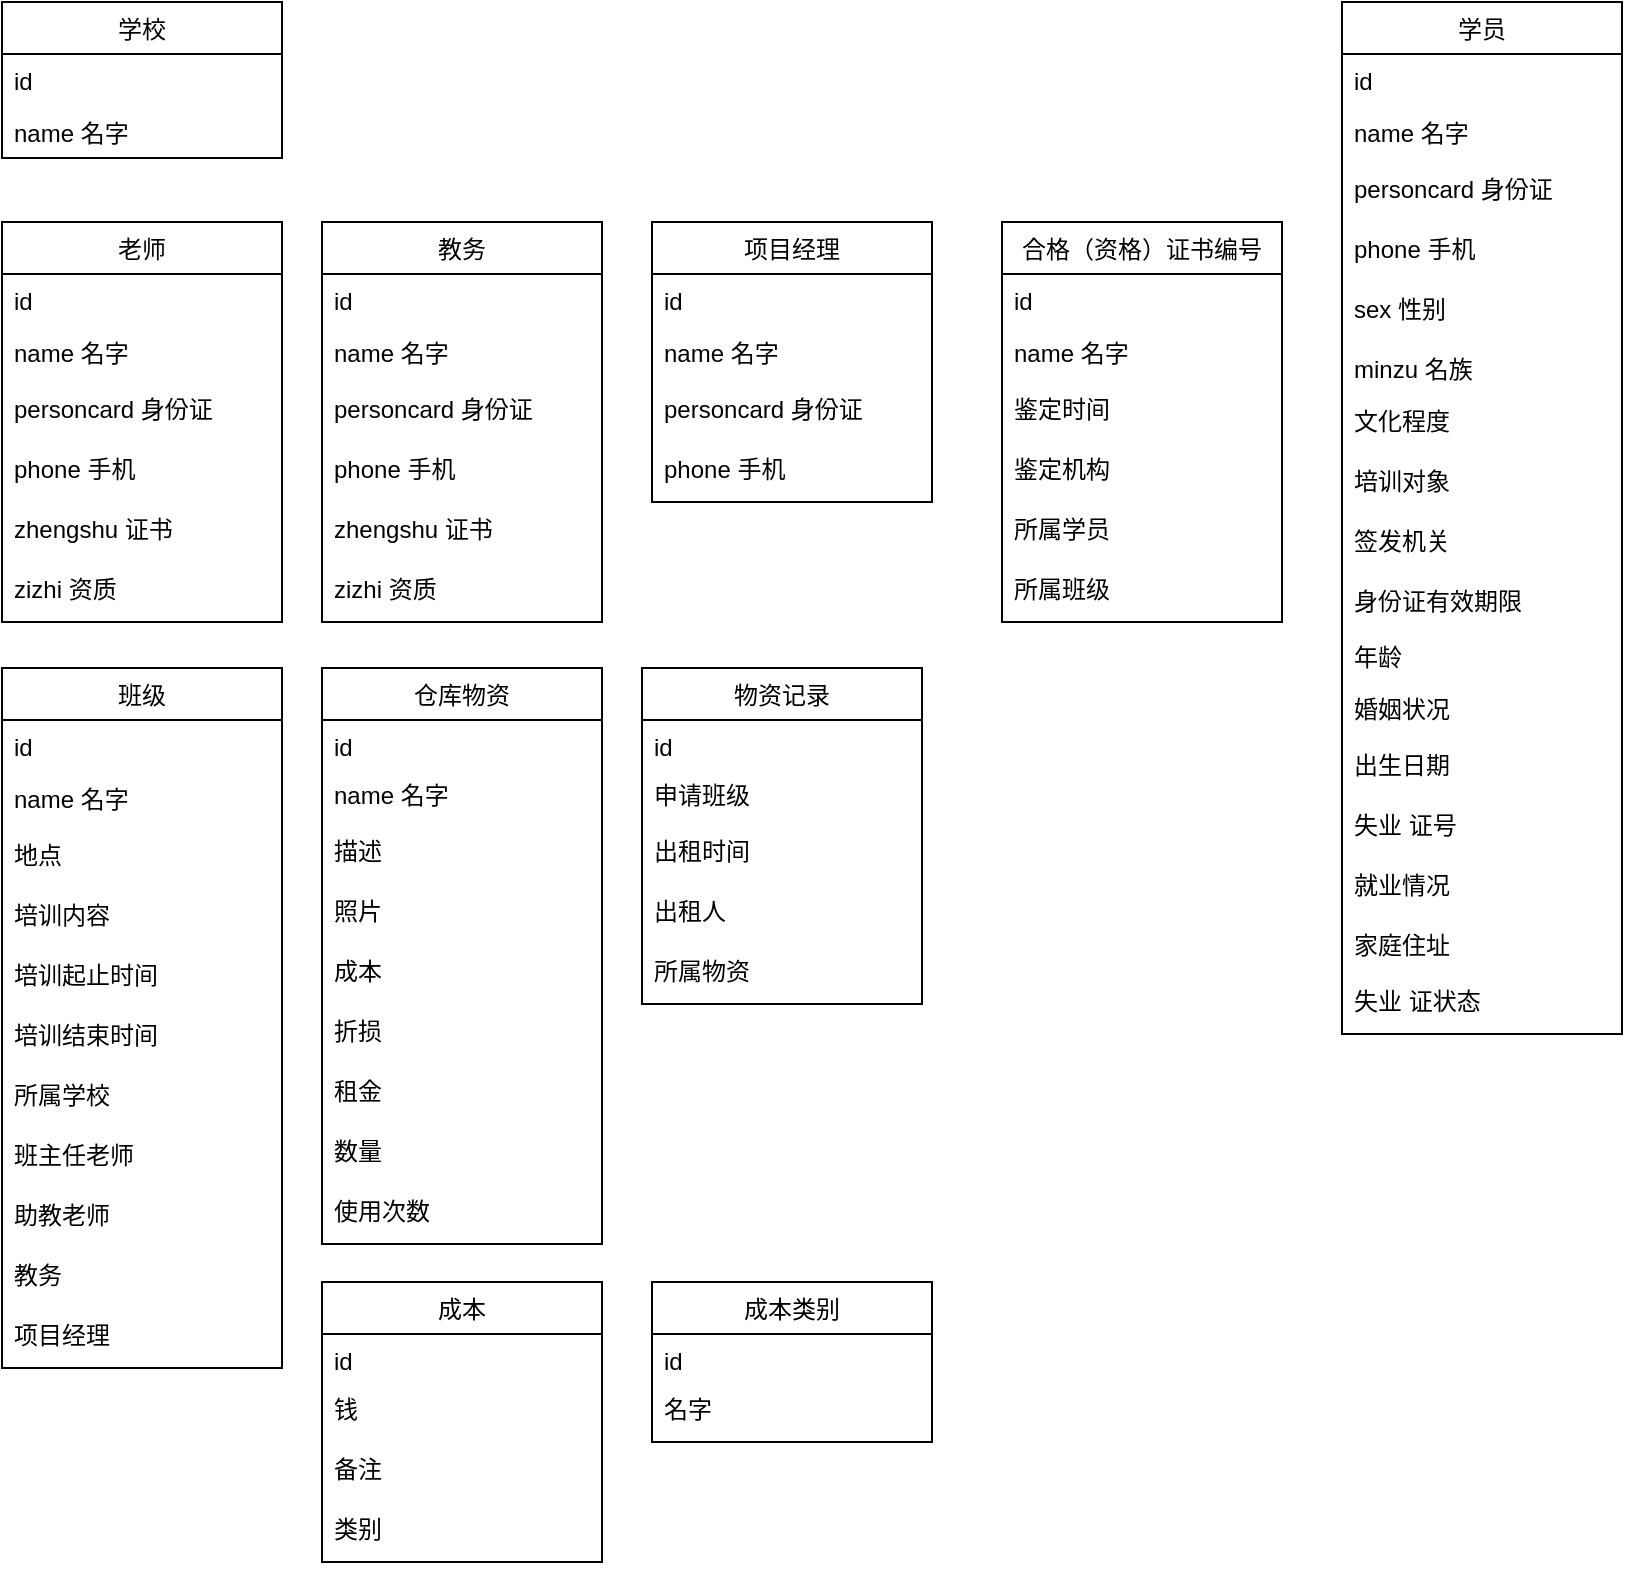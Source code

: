 <mxfile version="12.3.6" type="github" pages="1">
  <diagram name="Page-1" id="c4acf3e9-155e-7222-9cf6-157b1a14988f">
    <mxGraphModel dx="1310" dy="672" grid="1" gridSize="10" guides="1" tooltips="1" connect="1" arrows="1" fold="1" page="1" pageScale="1" pageWidth="850" pageHeight="1100" background="#ffffff" math="0" shadow="0">
      <root>
        <mxCell id="0"/>
        <mxCell id="1" parent="0"/>
        <object label="学校" placeholders="1" id="DCEjESgWWxDY3fDXi7-q-1">
          <mxCell style="swimlane;fontStyle=0;childLayout=stackLayout;horizontal=1;startSize=26;fillColor=none;horizontalStack=0;resizeParent=1;resizeParentMax=0;resizeLast=0;collapsible=1;marginBottom=0;" vertex="1" parent="1">
            <mxGeometry x="30" y="20" width="140" height="78" as="geometry"/>
          </mxCell>
        </object>
        <mxCell id="DCEjESgWWxDY3fDXi7-q-2" value="id&#xa;" style="text;strokeColor=none;fillColor=none;align=left;verticalAlign=top;spacingLeft=4;spacingRight=4;overflow=hidden;rotatable=0;points=[[0,0.5],[1,0.5]];portConstraint=eastwest;" vertex="1" parent="DCEjESgWWxDY3fDXi7-q-1">
          <mxGeometry y="26" width="140" height="26" as="geometry"/>
        </mxCell>
        <mxCell id="DCEjESgWWxDY3fDXi7-q-3" value="name 名字" style="text;strokeColor=none;fillColor=none;align=left;verticalAlign=top;spacingLeft=4;spacingRight=4;overflow=hidden;rotatable=0;points=[[0,0.5],[1,0.5]];portConstraint=eastwest;" vertex="1" parent="DCEjESgWWxDY3fDXi7-q-1">
          <mxGeometry y="52" width="140" height="26" as="geometry"/>
        </mxCell>
        <mxCell id="DCEjESgWWxDY3fDXi7-q-9" value="老师" style="swimlane;fontStyle=0;childLayout=stackLayout;horizontal=1;startSize=26;fillColor=none;horizontalStack=0;resizeParent=1;resizeParentMax=0;resizeLast=0;collapsible=1;marginBottom=0;" vertex="1" parent="1">
          <mxGeometry x="30" y="130" width="140" height="200" as="geometry"/>
        </mxCell>
        <mxCell id="DCEjESgWWxDY3fDXi7-q-10" value="id" style="text;strokeColor=none;fillColor=none;align=left;verticalAlign=top;spacingLeft=4;spacingRight=4;overflow=hidden;rotatable=0;points=[[0,0.5],[1,0.5]];portConstraint=eastwest;" vertex="1" parent="DCEjESgWWxDY3fDXi7-q-9">
          <mxGeometry y="26" width="140" height="26" as="geometry"/>
        </mxCell>
        <mxCell id="DCEjESgWWxDY3fDXi7-q-11" value="name 名字" style="text;strokeColor=none;fillColor=none;align=left;verticalAlign=top;spacingLeft=4;spacingRight=4;overflow=hidden;rotatable=0;points=[[0,0.5],[1,0.5]];portConstraint=eastwest;" vertex="1" parent="DCEjESgWWxDY3fDXi7-q-9">
          <mxGeometry y="52" width="140" height="28" as="geometry"/>
        </mxCell>
        <mxCell id="DCEjESgWWxDY3fDXi7-q-12" value="personcard 身份证" style="text;strokeColor=none;fillColor=none;align=left;verticalAlign=top;spacingLeft=4;spacingRight=4;overflow=hidden;rotatable=0;points=[[0,0.5],[1,0.5]];portConstraint=eastwest;" vertex="1" parent="DCEjESgWWxDY3fDXi7-q-9">
          <mxGeometry y="80" width="140" height="30" as="geometry"/>
        </mxCell>
        <mxCell id="DCEjESgWWxDY3fDXi7-q-15" value="phone 手机" style="text;strokeColor=none;fillColor=none;align=left;verticalAlign=top;spacingLeft=4;spacingRight=4;overflow=hidden;rotatable=0;points=[[0,0.5],[1,0.5]];portConstraint=eastwest;" vertex="1" parent="DCEjESgWWxDY3fDXi7-q-9">
          <mxGeometry y="110" width="140" height="30" as="geometry"/>
        </mxCell>
        <mxCell id="DCEjESgWWxDY3fDXi7-q-17" value="zhengshu 证书" style="text;strokeColor=none;fillColor=none;align=left;verticalAlign=top;spacingLeft=4;spacingRight=4;overflow=hidden;rotatable=0;points=[[0,0.5],[1,0.5]];portConstraint=eastwest;" vertex="1" parent="DCEjESgWWxDY3fDXi7-q-9">
          <mxGeometry y="140" width="140" height="30" as="geometry"/>
        </mxCell>
        <mxCell id="DCEjESgWWxDY3fDXi7-q-16" value="zizhi 资质" style="text;strokeColor=none;fillColor=none;align=left;verticalAlign=top;spacingLeft=4;spacingRight=4;overflow=hidden;rotatable=0;points=[[0,0.5],[1,0.5]];portConstraint=eastwest;" vertex="1" parent="DCEjESgWWxDY3fDXi7-q-9">
          <mxGeometry y="170" width="140" height="30" as="geometry"/>
        </mxCell>
        <mxCell id="DCEjESgWWxDY3fDXi7-q-18" value="教务" style="swimlane;fontStyle=0;childLayout=stackLayout;horizontal=1;startSize=26;fillColor=none;horizontalStack=0;resizeParent=1;resizeParentMax=0;resizeLast=0;collapsible=1;marginBottom=0;" vertex="1" parent="1">
          <mxGeometry x="190" y="130" width="140" height="200" as="geometry"/>
        </mxCell>
        <mxCell id="DCEjESgWWxDY3fDXi7-q-19" value="id" style="text;strokeColor=none;fillColor=none;align=left;verticalAlign=top;spacingLeft=4;spacingRight=4;overflow=hidden;rotatable=0;points=[[0,0.5],[1,0.5]];portConstraint=eastwest;" vertex="1" parent="DCEjESgWWxDY3fDXi7-q-18">
          <mxGeometry y="26" width="140" height="26" as="geometry"/>
        </mxCell>
        <mxCell id="DCEjESgWWxDY3fDXi7-q-20" value="name 名字" style="text;strokeColor=none;fillColor=none;align=left;verticalAlign=top;spacingLeft=4;spacingRight=4;overflow=hidden;rotatable=0;points=[[0,0.5],[1,0.5]];portConstraint=eastwest;" vertex="1" parent="DCEjESgWWxDY3fDXi7-q-18">
          <mxGeometry y="52" width="140" height="28" as="geometry"/>
        </mxCell>
        <mxCell id="DCEjESgWWxDY3fDXi7-q-21" value="personcard 身份证" style="text;strokeColor=none;fillColor=none;align=left;verticalAlign=top;spacingLeft=4;spacingRight=4;overflow=hidden;rotatable=0;points=[[0,0.5],[1,0.5]];portConstraint=eastwest;" vertex="1" parent="DCEjESgWWxDY3fDXi7-q-18">
          <mxGeometry y="80" width="140" height="30" as="geometry"/>
        </mxCell>
        <mxCell id="DCEjESgWWxDY3fDXi7-q-22" value="phone 手机" style="text;strokeColor=none;fillColor=none;align=left;verticalAlign=top;spacingLeft=4;spacingRight=4;overflow=hidden;rotatable=0;points=[[0,0.5],[1,0.5]];portConstraint=eastwest;" vertex="1" parent="DCEjESgWWxDY3fDXi7-q-18">
          <mxGeometry y="110" width="140" height="30" as="geometry"/>
        </mxCell>
        <mxCell id="DCEjESgWWxDY3fDXi7-q-23" value="zhengshu 证书" style="text;strokeColor=none;fillColor=none;align=left;verticalAlign=top;spacingLeft=4;spacingRight=4;overflow=hidden;rotatable=0;points=[[0,0.5],[1,0.5]];portConstraint=eastwest;" vertex="1" parent="DCEjESgWWxDY3fDXi7-q-18">
          <mxGeometry y="140" width="140" height="30" as="geometry"/>
        </mxCell>
        <mxCell id="DCEjESgWWxDY3fDXi7-q-24" value="zizhi 资质" style="text;strokeColor=none;fillColor=none;align=left;verticalAlign=top;spacingLeft=4;spacingRight=4;overflow=hidden;rotatable=0;points=[[0,0.5],[1,0.5]];portConstraint=eastwest;" vertex="1" parent="DCEjESgWWxDY3fDXi7-q-18">
          <mxGeometry y="170" width="140" height="30" as="geometry"/>
        </mxCell>
        <mxCell id="DCEjESgWWxDY3fDXi7-q-25" value="学员" style="swimlane;fontStyle=0;childLayout=stackLayout;horizontal=1;startSize=26;fillColor=none;horizontalStack=0;resizeParent=1;resizeParentMax=0;resizeLast=0;collapsible=1;marginBottom=0;" vertex="1" parent="1">
          <mxGeometry x="700" y="20" width="140" height="516" as="geometry"/>
        </mxCell>
        <mxCell id="DCEjESgWWxDY3fDXi7-q-26" value="id" style="text;strokeColor=none;fillColor=none;align=left;verticalAlign=top;spacingLeft=4;spacingRight=4;overflow=hidden;rotatable=0;points=[[0,0.5],[1,0.5]];portConstraint=eastwest;" vertex="1" parent="DCEjESgWWxDY3fDXi7-q-25">
          <mxGeometry y="26" width="140" height="26" as="geometry"/>
        </mxCell>
        <mxCell id="DCEjESgWWxDY3fDXi7-q-38" value="name 名字" style="text;strokeColor=none;fillColor=none;align=left;verticalAlign=top;spacingLeft=4;spacingRight=4;overflow=hidden;rotatable=0;points=[[0,0.5],[1,0.5]];portConstraint=eastwest;" vertex="1" parent="DCEjESgWWxDY3fDXi7-q-25">
          <mxGeometry y="52" width="140" height="28" as="geometry"/>
        </mxCell>
        <mxCell id="DCEjESgWWxDY3fDXi7-q-40" value="personcard 身份证" style="text;strokeColor=none;fillColor=none;align=left;verticalAlign=top;spacingLeft=4;spacingRight=4;overflow=hidden;rotatable=0;points=[[0,0.5],[1,0.5]];portConstraint=eastwest;" vertex="1" parent="DCEjESgWWxDY3fDXi7-q-25">
          <mxGeometry y="80" width="140" height="30" as="geometry"/>
        </mxCell>
        <mxCell id="DCEjESgWWxDY3fDXi7-q-35" value="phone 手机" style="text;strokeColor=none;fillColor=none;align=left;verticalAlign=top;spacingLeft=4;spacingRight=4;overflow=hidden;rotatable=0;points=[[0,0.5],[1,0.5]];portConstraint=eastwest;" vertex="1" parent="DCEjESgWWxDY3fDXi7-q-25">
          <mxGeometry y="110" width="140" height="30" as="geometry"/>
        </mxCell>
        <mxCell id="DCEjESgWWxDY3fDXi7-q-41" value="sex 性别" style="text;strokeColor=none;fillColor=none;align=left;verticalAlign=top;spacingLeft=4;spacingRight=4;overflow=hidden;rotatable=0;points=[[0,0.5],[1,0.5]];portConstraint=eastwest;" vertex="1" parent="DCEjESgWWxDY3fDXi7-q-25">
          <mxGeometry y="140" width="140" height="30" as="geometry"/>
        </mxCell>
        <mxCell id="DCEjESgWWxDY3fDXi7-q-39" value="minzu 名族" style="text;strokeColor=none;fillColor=none;align=left;verticalAlign=top;spacingLeft=4;spacingRight=4;overflow=hidden;rotatable=0;points=[[0,0.5],[1,0.5]];portConstraint=eastwest;" vertex="1" parent="DCEjESgWWxDY3fDXi7-q-25">
          <mxGeometry y="170" width="140" height="26" as="geometry"/>
        </mxCell>
        <mxCell id="DCEjESgWWxDY3fDXi7-q-37" value="文化程度" style="text;strokeColor=none;fillColor=none;align=left;verticalAlign=top;spacingLeft=4;spacingRight=4;overflow=hidden;rotatable=0;points=[[0,0.5],[1,0.5]];portConstraint=eastwest;" vertex="1" parent="DCEjESgWWxDY3fDXi7-q-25">
          <mxGeometry y="196" width="140" height="30" as="geometry"/>
        </mxCell>
        <mxCell id="DCEjESgWWxDY3fDXi7-q-36" value="培训对象" style="text;strokeColor=none;fillColor=none;align=left;verticalAlign=top;spacingLeft=4;spacingRight=4;overflow=hidden;rotatable=0;points=[[0,0.5],[1,0.5]];portConstraint=eastwest;" vertex="1" parent="DCEjESgWWxDY3fDXi7-q-25">
          <mxGeometry y="226" width="140" height="30" as="geometry"/>
        </mxCell>
        <mxCell id="DCEjESgWWxDY3fDXi7-q-34" value="签发机关" style="text;strokeColor=none;fillColor=none;align=left;verticalAlign=top;spacingLeft=4;spacingRight=4;overflow=hidden;rotatable=0;points=[[0,0.5],[1,0.5]];portConstraint=eastwest;" vertex="1" parent="DCEjESgWWxDY3fDXi7-q-25">
          <mxGeometry y="256" width="140" height="30" as="geometry"/>
        </mxCell>
        <mxCell id="DCEjESgWWxDY3fDXi7-q-33" value="身份证有效期限" style="text;strokeColor=none;fillColor=none;align=left;verticalAlign=top;spacingLeft=4;spacingRight=4;overflow=hidden;rotatable=0;points=[[0,0.5],[1,0.5]];portConstraint=eastwest;" vertex="1" parent="DCEjESgWWxDY3fDXi7-q-25">
          <mxGeometry y="286" width="140" height="28" as="geometry"/>
        </mxCell>
        <mxCell id="DCEjESgWWxDY3fDXi7-q-32" value="年龄" style="text;strokeColor=none;fillColor=none;align=left;verticalAlign=top;spacingLeft=4;spacingRight=4;overflow=hidden;rotatable=0;points=[[0,0.5],[1,0.5]];portConstraint=eastwest;" vertex="1" parent="DCEjESgWWxDY3fDXi7-q-25">
          <mxGeometry y="314" width="140" height="26" as="geometry"/>
        </mxCell>
        <mxCell id="DCEjESgWWxDY3fDXi7-q-27" value="婚姻状况" style="text;strokeColor=none;fillColor=none;align=left;verticalAlign=top;spacingLeft=4;spacingRight=4;overflow=hidden;rotatable=0;points=[[0,0.5],[1,0.5]];portConstraint=eastwest;" vertex="1" parent="DCEjESgWWxDY3fDXi7-q-25">
          <mxGeometry y="340" width="140" height="28" as="geometry"/>
        </mxCell>
        <mxCell id="DCEjESgWWxDY3fDXi7-q-28" value="出生日期" style="text;strokeColor=none;fillColor=none;align=left;verticalAlign=top;spacingLeft=4;spacingRight=4;overflow=hidden;rotatable=0;points=[[0,0.5],[1,0.5]];portConstraint=eastwest;" vertex="1" parent="DCEjESgWWxDY3fDXi7-q-25">
          <mxGeometry y="368" width="140" height="30" as="geometry"/>
        </mxCell>
        <mxCell id="DCEjESgWWxDY3fDXi7-q-44" value="失业 证号" style="text;strokeColor=none;fillColor=none;align=left;verticalAlign=top;spacingLeft=4;spacingRight=4;overflow=hidden;rotatable=0;points=[[0,0.5],[1,0.5]];portConstraint=eastwest;" vertex="1" parent="DCEjESgWWxDY3fDXi7-q-25">
          <mxGeometry y="398" width="140" height="30" as="geometry"/>
        </mxCell>
        <mxCell id="DCEjESgWWxDY3fDXi7-q-43" value="就业情况" style="text;strokeColor=none;fillColor=none;align=left;verticalAlign=top;spacingLeft=4;spacingRight=4;overflow=hidden;rotatable=0;points=[[0,0.5],[1,0.5]];portConstraint=eastwest;" vertex="1" parent="DCEjESgWWxDY3fDXi7-q-25">
          <mxGeometry y="428" width="140" height="30" as="geometry"/>
        </mxCell>
        <mxCell id="DCEjESgWWxDY3fDXi7-q-42" value="家庭住址" style="text;strokeColor=none;fillColor=none;align=left;verticalAlign=top;spacingLeft=4;spacingRight=4;overflow=hidden;rotatable=0;points=[[0,0.5],[1,0.5]];portConstraint=eastwest;" vertex="1" parent="DCEjESgWWxDY3fDXi7-q-25">
          <mxGeometry y="458" width="140" height="28" as="geometry"/>
        </mxCell>
        <mxCell id="DCEjESgWWxDY3fDXi7-q-29" value="失业 证状态&#xa;" style="text;strokeColor=none;fillColor=none;align=left;verticalAlign=top;spacingLeft=4;spacingRight=4;overflow=hidden;rotatable=0;points=[[0,0.5],[1,0.5]];portConstraint=eastwest;" vertex="1" parent="DCEjESgWWxDY3fDXi7-q-25">
          <mxGeometry y="486" width="140" height="30" as="geometry"/>
        </mxCell>
        <mxCell id="DCEjESgWWxDY3fDXi7-q-45" value="合格（资格）证书编号" style="swimlane;fontStyle=0;childLayout=stackLayout;horizontal=1;startSize=26;fillColor=none;horizontalStack=0;resizeParent=1;resizeParentMax=0;resizeLast=0;collapsible=1;marginBottom=0;" vertex="1" parent="1">
          <mxGeometry x="530" y="130" width="140" height="200" as="geometry"/>
        </mxCell>
        <mxCell id="DCEjESgWWxDY3fDXi7-q-46" value="id" style="text;strokeColor=none;fillColor=none;align=left;verticalAlign=top;spacingLeft=4;spacingRight=4;overflow=hidden;rotatable=0;points=[[0,0.5],[1,0.5]];portConstraint=eastwest;" vertex="1" parent="DCEjESgWWxDY3fDXi7-q-45">
          <mxGeometry y="26" width="140" height="26" as="geometry"/>
        </mxCell>
        <mxCell id="DCEjESgWWxDY3fDXi7-q-47" value="name 名字" style="text;strokeColor=none;fillColor=none;align=left;verticalAlign=top;spacingLeft=4;spacingRight=4;overflow=hidden;rotatable=0;points=[[0,0.5],[1,0.5]];portConstraint=eastwest;" vertex="1" parent="DCEjESgWWxDY3fDXi7-q-45">
          <mxGeometry y="52" width="140" height="28" as="geometry"/>
        </mxCell>
        <mxCell id="DCEjESgWWxDY3fDXi7-q-49" value="鉴定时间" style="text;strokeColor=none;fillColor=none;align=left;verticalAlign=top;spacingLeft=4;spacingRight=4;overflow=hidden;rotatable=0;points=[[0,0.5],[1,0.5]];portConstraint=eastwest;" vertex="1" parent="DCEjESgWWxDY3fDXi7-q-45">
          <mxGeometry y="80" width="140" height="30" as="geometry"/>
        </mxCell>
        <mxCell id="DCEjESgWWxDY3fDXi7-q-50" value="鉴定机构" style="text;strokeColor=none;fillColor=none;align=left;verticalAlign=top;spacingLeft=4;spacingRight=4;overflow=hidden;rotatable=0;points=[[0,0.5],[1,0.5]];portConstraint=eastwest;" vertex="1" parent="DCEjESgWWxDY3fDXi7-q-45">
          <mxGeometry y="110" width="140" height="30" as="geometry"/>
        </mxCell>
        <mxCell id="DCEjESgWWxDY3fDXi7-q-53" value="所属学员" style="text;strokeColor=none;fillColor=none;align=left;verticalAlign=top;spacingLeft=4;spacingRight=4;overflow=hidden;rotatable=0;points=[[0,0.5],[1,0.5]];portConstraint=eastwest;" vertex="1" parent="DCEjESgWWxDY3fDXi7-q-45">
          <mxGeometry y="140" width="140" height="30" as="geometry"/>
        </mxCell>
        <mxCell id="DCEjESgWWxDY3fDXi7-q-52" value="所属班级" style="text;strokeColor=none;fillColor=none;align=left;verticalAlign=top;spacingLeft=4;spacingRight=4;overflow=hidden;rotatable=0;points=[[0,0.5],[1,0.5]];portConstraint=eastwest;" vertex="1" parent="DCEjESgWWxDY3fDXi7-q-45">
          <mxGeometry y="170" width="140" height="30" as="geometry"/>
        </mxCell>
        <mxCell id="DCEjESgWWxDY3fDXi7-q-54" value="项目经理" style="swimlane;fontStyle=0;childLayout=stackLayout;horizontal=1;startSize=26;fillColor=none;horizontalStack=0;resizeParent=1;resizeParentMax=0;resizeLast=0;collapsible=1;marginBottom=0;" vertex="1" parent="1">
          <mxGeometry x="355" y="130" width="140" height="140" as="geometry"/>
        </mxCell>
        <mxCell id="DCEjESgWWxDY3fDXi7-q-55" value="id" style="text;strokeColor=none;fillColor=none;align=left;verticalAlign=top;spacingLeft=4;spacingRight=4;overflow=hidden;rotatable=0;points=[[0,0.5],[1,0.5]];portConstraint=eastwest;" vertex="1" parent="DCEjESgWWxDY3fDXi7-q-54">
          <mxGeometry y="26" width="140" height="26" as="geometry"/>
        </mxCell>
        <mxCell id="DCEjESgWWxDY3fDXi7-q-56" value="name 名字" style="text;strokeColor=none;fillColor=none;align=left;verticalAlign=top;spacingLeft=4;spacingRight=4;overflow=hidden;rotatable=0;points=[[0,0.5],[1,0.5]];portConstraint=eastwest;" vertex="1" parent="DCEjESgWWxDY3fDXi7-q-54">
          <mxGeometry y="52" width="140" height="28" as="geometry"/>
        </mxCell>
        <mxCell id="DCEjESgWWxDY3fDXi7-q-57" value="personcard 身份证" style="text;strokeColor=none;fillColor=none;align=left;verticalAlign=top;spacingLeft=4;spacingRight=4;overflow=hidden;rotatable=0;points=[[0,0.5],[1,0.5]];portConstraint=eastwest;" vertex="1" parent="DCEjESgWWxDY3fDXi7-q-54">
          <mxGeometry y="80" width="140" height="30" as="geometry"/>
        </mxCell>
        <mxCell id="DCEjESgWWxDY3fDXi7-q-58" value="phone 手机" style="text;strokeColor=none;fillColor=none;align=left;verticalAlign=top;spacingLeft=4;spacingRight=4;overflow=hidden;rotatable=0;points=[[0,0.5],[1,0.5]];portConstraint=eastwest;" vertex="1" parent="DCEjESgWWxDY3fDXi7-q-54">
          <mxGeometry y="110" width="140" height="30" as="geometry"/>
        </mxCell>
        <mxCell id="DCEjESgWWxDY3fDXi7-q-61" value="班级" style="swimlane;fontStyle=0;childLayout=stackLayout;horizontal=1;startSize=26;fillColor=none;horizontalStack=0;resizeParent=1;resizeParentMax=0;resizeLast=0;collapsible=1;marginBottom=0;" vertex="1" parent="1">
          <mxGeometry x="30" y="353" width="140" height="350" as="geometry"/>
        </mxCell>
        <mxCell id="DCEjESgWWxDY3fDXi7-q-62" value="id" style="text;strokeColor=none;fillColor=none;align=left;verticalAlign=top;spacingLeft=4;spacingRight=4;overflow=hidden;rotatable=0;points=[[0,0.5],[1,0.5]];portConstraint=eastwest;" vertex="1" parent="DCEjESgWWxDY3fDXi7-q-61">
          <mxGeometry y="26" width="140" height="26" as="geometry"/>
        </mxCell>
        <mxCell id="DCEjESgWWxDY3fDXi7-q-63" value="name 名字" style="text;strokeColor=none;fillColor=none;align=left;verticalAlign=top;spacingLeft=4;spacingRight=4;overflow=hidden;rotatable=0;points=[[0,0.5],[1,0.5]];portConstraint=eastwest;" vertex="1" parent="DCEjESgWWxDY3fDXi7-q-61">
          <mxGeometry y="52" width="140" height="28" as="geometry"/>
        </mxCell>
        <mxCell id="DCEjESgWWxDY3fDXi7-q-64" value="地点" style="text;strokeColor=none;fillColor=none;align=left;verticalAlign=top;spacingLeft=4;spacingRight=4;overflow=hidden;rotatable=0;points=[[0,0.5],[1,0.5]];portConstraint=eastwest;" vertex="1" parent="DCEjESgWWxDY3fDXi7-q-61">
          <mxGeometry y="80" width="140" height="30" as="geometry"/>
        </mxCell>
        <mxCell id="DCEjESgWWxDY3fDXi7-q-68" value="培训内容" style="text;strokeColor=none;fillColor=none;align=left;verticalAlign=top;spacingLeft=4;spacingRight=4;overflow=hidden;rotatable=0;points=[[0,0.5],[1,0.5]];portConstraint=eastwest;" vertex="1" parent="DCEjESgWWxDY3fDXi7-q-61">
          <mxGeometry y="110" width="140" height="30" as="geometry"/>
        </mxCell>
        <mxCell id="DCEjESgWWxDY3fDXi7-q-65" value="培训起止时间" style="text;strokeColor=none;fillColor=none;align=left;verticalAlign=top;spacingLeft=4;spacingRight=4;overflow=hidden;rotatable=0;points=[[0,0.5],[1,0.5]];portConstraint=eastwest;" vertex="1" parent="DCEjESgWWxDY3fDXi7-q-61">
          <mxGeometry y="140" width="140" height="30" as="geometry"/>
        </mxCell>
        <mxCell id="DCEjESgWWxDY3fDXi7-q-66" value="培训结束时间" style="text;strokeColor=none;fillColor=none;align=left;verticalAlign=top;spacingLeft=4;spacingRight=4;overflow=hidden;rotatable=0;points=[[0,0.5],[1,0.5]];portConstraint=eastwest;" vertex="1" parent="DCEjESgWWxDY3fDXi7-q-61">
          <mxGeometry y="170" width="140" height="30" as="geometry"/>
        </mxCell>
        <mxCell id="DCEjESgWWxDY3fDXi7-q-67" value="所属学校" style="text;strokeColor=none;fillColor=none;align=left;verticalAlign=top;spacingLeft=4;spacingRight=4;overflow=hidden;rotatable=0;points=[[0,0.5],[1,0.5]];portConstraint=eastwest;" vertex="1" parent="DCEjESgWWxDY3fDXi7-q-61">
          <mxGeometry y="200" width="140" height="30" as="geometry"/>
        </mxCell>
        <mxCell id="DCEjESgWWxDY3fDXi7-q-74" value="班主任老师" style="text;strokeColor=none;fillColor=none;align=left;verticalAlign=top;spacingLeft=4;spacingRight=4;overflow=hidden;rotatable=0;points=[[0,0.5],[1,0.5]];portConstraint=eastwest;" vertex="1" parent="DCEjESgWWxDY3fDXi7-q-61">
          <mxGeometry y="230" width="140" height="30" as="geometry"/>
        </mxCell>
        <mxCell id="DCEjESgWWxDY3fDXi7-q-73" value="助教老师" style="text;strokeColor=none;fillColor=none;align=left;verticalAlign=top;spacingLeft=4;spacingRight=4;overflow=hidden;rotatable=0;points=[[0,0.5],[1,0.5]];portConstraint=eastwest;" vertex="1" parent="DCEjESgWWxDY3fDXi7-q-61">
          <mxGeometry y="260" width="140" height="30" as="geometry"/>
        </mxCell>
        <mxCell id="DCEjESgWWxDY3fDXi7-q-72" value="教务" style="text;strokeColor=none;fillColor=none;align=left;verticalAlign=top;spacingLeft=4;spacingRight=4;overflow=hidden;rotatable=0;points=[[0,0.5],[1,0.5]];portConstraint=eastwest;" vertex="1" parent="DCEjESgWWxDY3fDXi7-q-61">
          <mxGeometry y="290" width="140" height="30" as="geometry"/>
        </mxCell>
        <mxCell id="DCEjESgWWxDY3fDXi7-q-71" value="项目经理" style="text;strokeColor=none;fillColor=none;align=left;verticalAlign=top;spacingLeft=4;spacingRight=4;overflow=hidden;rotatable=0;points=[[0,0.5],[1,0.5]];portConstraint=eastwest;" vertex="1" parent="DCEjESgWWxDY3fDXi7-q-61">
          <mxGeometry y="320" width="140" height="30" as="geometry"/>
        </mxCell>
        <mxCell id="DCEjESgWWxDY3fDXi7-q-75" value="仓库物资" style="swimlane;fontStyle=0;childLayout=stackLayout;horizontal=1;startSize=26;fillColor=none;horizontalStack=0;resizeParent=1;resizeParentMax=0;resizeLast=0;collapsible=1;marginBottom=0;" vertex="1" parent="1">
          <mxGeometry x="190" y="353" width="140" height="288" as="geometry"/>
        </mxCell>
        <mxCell id="DCEjESgWWxDY3fDXi7-q-76" value="id" style="text;strokeColor=none;fillColor=none;align=left;verticalAlign=top;spacingLeft=4;spacingRight=4;overflow=hidden;rotatable=0;points=[[0,0.5],[1,0.5]];portConstraint=eastwest;" vertex="1" parent="DCEjESgWWxDY3fDXi7-q-75">
          <mxGeometry y="26" width="140" height="24" as="geometry"/>
        </mxCell>
        <mxCell id="DCEjESgWWxDY3fDXi7-q-77" value="name 名字" style="text;strokeColor=none;fillColor=none;align=left;verticalAlign=top;spacingLeft=4;spacingRight=4;overflow=hidden;rotatable=0;points=[[0,0.5],[1,0.5]];portConstraint=eastwest;" vertex="1" parent="DCEjESgWWxDY3fDXi7-q-75">
          <mxGeometry y="50" width="140" height="28" as="geometry"/>
        </mxCell>
        <mxCell id="DCEjESgWWxDY3fDXi7-q-78" value="描述" style="text;strokeColor=none;fillColor=none;align=left;verticalAlign=top;spacingLeft=4;spacingRight=4;overflow=hidden;rotatable=0;points=[[0,0.5],[1,0.5]];portConstraint=eastwest;" vertex="1" parent="DCEjESgWWxDY3fDXi7-q-75">
          <mxGeometry y="78" width="140" height="30" as="geometry"/>
        </mxCell>
        <mxCell id="DCEjESgWWxDY3fDXi7-q-79" value="照片" style="text;strokeColor=none;fillColor=none;align=left;verticalAlign=top;spacingLeft=4;spacingRight=4;overflow=hidden;rotatable=0;points=[[0,0.5],[1,0.5]];portConstraint=eastwest;" vertex="1" parent="DCEjESgWWxDY3fDXi7-q-75">
          <mxGeometry y="108" width="140" height="30" as="geometry"/>
        </mxCell>
        <mxCell id="DCEjESgWWxDY3fDXi7-q-80" value="成本" style="text;strokeColor=none;fillColor=none;align=left;verticalAlign=top;spacingLeft=4;spacingRight=4;overflow=hidden;rotatable=0;points=[[0,0.5],[1,0.5]];portConstraint=eastwest;" vertex="1" parent="DCEjESgWWxDY3fDXi7-q-75">
          <mxGeometry y="138" width="140" height="30" as="geometry"/>
        </mxCell>
        <mxCell id="DCEjESgWWxDY3fDXi7-q-81" value="折损" style="text;strokeColor=none;fillColor=none;align=left;verticalAlign=top;spacingLeft=4;spacingRight=4;overflow=hidden;rotatable=0;points=[[0,0.5],[1,0.5]];portConstraint=eastwest;" vertex="1" parent="DCEjESgWWxDY3fDXi7-q-75">
          <mxGeometry y="168" width="140" height="30" as="geometry"/>
        </mxCell>
        <mxCell id="DCEjESgWWxDY3fDXi7-q-82" value="租金" style="text;strokeColor=none;fillColor=none;align=left;verticalAlign=top;spacingLeft=4;spacingRight=4;overflow=hidden;rotatable=0;points=[[0,0.5],[1,0.5]];portConstraint=eastwest;" vertex="1" parent="DCEjESgWWxDY3fDXi7-q-75">
          <mxGeometry y="198" width="140" height="30" as="geometry"/>
        </mxCell>
        <mxCell id="DCEjESgWWxDY3fDXi7-q-83" value="数量" style="text;strokeColor=none;fillColor=none;align=left;verticalAlign=top;spacingLeft=4;spacingRight=4;overflow=hidden;rotatable=0;points=[[0,0.5],[1,0.5]];portConstraint=eastwest;" vertex="1" parent="DCEjESgWWxDY3fDXi7-q-75">
          <mxGeometry y="228" width="140" height="30" as="geometry"/>
        </mxCell>
        <mxCell id="DCEjESgWWxDY3fDXi7-q-87" value="使用次数" style="text;strokeColor=none;fillColor=none;align=left;verticalAlign=top;spacingLeft=4;spacingRight=4;overflow=hidden;rotatable=0;points=[[0,0.5],[1,0.5]];portConstraint=eastwest;" vertex="1" parent="DCEjESgWWxDY3fDXi7-q-75">
          <mxGeometry y="258" width="140" height="30" as="geometry"/>
        </mxCell>
        <mxCell id="DCEjESgWWxDY3fDXi7-q-88" value="物资记录" style="swimlane;fontStyle=0;childLayout=stackLayout;horizontal=1;startSize=26;fillColor=none;horizontalStack=0;resizeParent=1;resizeParentMax=0;resizeLast=0;collapsible=1;marginBottom=0;" vertex="1" parent="1">
          <mxGeometry x="350" y="353" width="140" height="168" as="geometry"/>
        </mxCell>
        <mxCell id="DCEjESgWWxDY3fDXi7-q-89" value="id" style="text;strokeColor=none;fillColor=none;align=left;verticalAlign=top;spacingLeft=4;spacingRight=4;overflow=hidden;rotatable=0;points=[[0,0.5],[1,0.5]];portConstraint=eastwest;" vertex="1" parent="DCEjESgWWxDY3fDXi7-q-88">
          <mxGeometry y="26" width="140" height="24" as="geometry"/>
        </mxCell>
        <mxCell id="DCEjESgWWxDY3fDXi7-q-90" value="申请班级" style="text;strokeColor=none;fillColor=none;align=left;verticalAlign=top;spacingLeft=4;spacingRight=4;overflow=hidden;rotatable=0;points=[[0,0.5],[1,0.5]];portConstraint=eastwest;" vertex="1" parent="DCEjESgWWxDY3fDXi7-q-88">
          <mxGeometry y="50" width="140" height="28" as="geometry"/>
        </mxCell>
        <mxCell id="DCEjESgWWxDY3fDXi7-q-95" value="出租时间" style="text;strokeColor=none;fillColor=none;align=left;verticalAlign=top;spacingLeft=4;spacingRight=4;overflow=hidden;rotatable=0;points=[[0,0.5],[1,0.5]];portConstraint=eastwest;" vertex="1" parent="DCEjESgWWxDY3fDXi7-q-88">
          <mxGeometry y="78" width="140" height="30" as="geometry"/>
        </mxCell>
        <mxCell id="DCEjESgWWxDY3fDXi7-q-96" value="出租人" style="text;strokeColor=none;fillColor=none;align=left;verticalAlign=top;spacingLeft=4;spacingRight=4;overflow=hidden;rotatable=0;points=[[0,0.5],[1,0.5]];portConstraint=eastwest;" vertex="1" parent="DCEjESgWWxDY3fDXi7-q-88">
          <mxGeometry y="108" width="140" height="30" as="geometry"/>
        </mxCell>
        <mxCell id="DCEjESgWWxDY3fDXi7-q-97" value="所属物资" style="text;strokeColor=none;fillColor=none;align=left;verticalAlign=top;spacingLeft=4;spacingRight=4;overflow=hidden;rotatable=0;points=[[0,0.5],[1,0.5]];portConstraint=eastwest;" vertex="1" parent="DCEjESgWWxDY3fDXi7-q-88">
          <mxGeometry y="138" width="140" height="30" as="geometry"/>
        </mxCell>
        <mxCell id="DCEjESgWWxDY3fDXi7-q-98" value="成本" style="swimlane;fontStyle=0;childLayout=stackLayout;horizontal=1;startSize=26;fillColor=none;horizontalStack=0;resizeParent=1;resizeParentMax=0;resizeLast=0;collapsible=1;marginBottom=0;" vertex="1" parent="1">
          <mxGeometry x="190" y="660" width="140" height="140" as="geometry"/>
        </mxCell>
        <mxCell id="DCEjESgWWxDY3fDXi7-q-99" value="id" style="text;strokeColor=none;fillColor=none;align=left;verticalAlign=top;spacingLeft=4;spacingRight=4;overflow=hidden;rotatable=0;points=[[0,0.5],[1,0.5]];portConstraint=eastwest;" vertex="1" parent="DCEjESgWWxDY3fDXi7-q-98">
          <mxGeometry y="26" width="140" height="24" as="geometry"/>
        </mxCell>
        <mxCell id="DCEjESgWWxDY3fDXi7-q-105" value="钱" style="text;strokeColor=none;fillColor=none;align=left;verticalAlign=top;spacingLeft=4;spacingRight=4;overflow=hidden;rotatable=0;points=[[0,0.5],[1,0.5]];portConstraint=eastwest;" vertex="1" parent="DCEjESgWWxDY3fDXi7-q-98">
          <mxGeometry y="50" width="140" height="30" as="geometry"/>
        </mxCell>
        <mxCell id="DCEjESgWWxDY3fDXi7-q-106" value="备注" style="text;strokeColor=none;fillColor=none;align=left;verticalAlign=top;spacingLeft=4;spacingRight=4;overflow=hidden;rotatable=0;points=[[0,0.5],[1,0.5]];portConstraint=eastwest;" vertex="1" parent="DCEjESgWWxDY3fDXi7-q-98">
          <mxGeometry y="80" width="140" height="30" as="geometry"/>
        </mxCell>
        <mxCell id="DCEjESgWWxDY3fDXi7-q-107" value="类别" style="text;strokeColor=none;fillColor=none;align=left;verticalAlign=top;spacingLeft=4;spacingRight=4;overflow=hidden;rotatable=0;points=[[0,0.5],[1,0.5]];portConstraint=eastwest;" vertex="1" parent="DCEjESgWWxDY3fDXi7-q-98">
          <mxGeometry y="110" width="140" height="30" as="geometry"/>
        </mxCell>
        <mxCell id="DCEjESgWWxDY3fDXi7-q-108" value="成本类别" style="swimlane;fontStyle=0;childLayout=stackLayout;horizontal=1;startSize=26;fillColor=none;horizontalStack=0;resizeParent=1;resizeParentMax=0;resizeLast=0;collapsible=1;marginBottom=0;" vertex="1" parent="1">
          <mxGeometry x="355" y="660" width="140" height="80" as="geometry"/>
        </mxCell>
        <mxCell id="DCEjESgWWxDY3fDXi7-q-109" value="id" style="text;strokeColor=none;fillColor=none;align=left;verticalAlign=top;spacingLeft=4;spacingRight=4;overflow=hidden;rotatable=0;points=[[0,0.5],[1,0.5]];portConstraint=eastwest;" vertex="1" parent="DCEjESgWWxDY3fDXi7-q-108">
          <mxGeometry y="26" width="140" height="24" as="geometry"/>
        </mxCell>
        <mxCell id="DCEjESgWWxDY3fDXi7-q-110" value="名字" style="text;strokeColor=none;fillColor=none;align=left;verticalAlign=top;spacingLeft=4;spacingRight=4;overflow=hidden;rotatable=0;points=[[0,0.5],[1,0.5]];portConstraint=eastwest;" vertex="1" parent="DCEjESgWWxDY3fDXi7-q-108">
          <mxGeometry y="50" width="140" height="30" as="geometry"/>
        </mxCell>
      </root>
    </mxGraphModel>
  </diagram>
</mxfile>
